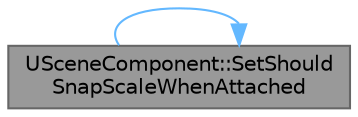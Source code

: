 digraph "USceneComponent::SetShouldSnapScaleWhenAttached"
{
 // INTERACTIVE_SVG=YES
 // LATEX_PDF_SIZE
  bgcolor="transparent";
  edge [fontname=Helvetica,fontsize=10,labelfontname=Helvetica,labelfontsize=10];
  node [fontname=Helvetica,fontsize=10,shape=box,height=0.2,width=0.4];
  rankdir="RL";
  Node1 [id="Node000001",label="USceneComponent::SetShould\lSnapScaleWhenAttached",height=0.2,width=0.4,color="gray40", fillcolor="grey60", style="filled", fontcolor="black",tooltip="Sets bShouldSnapScaleWhenAttached, push model aware."];
  Node1 -> Node1 [id="edge1_Node000001_Node000001",dir="back",color="steelblue1",style="solid",tooltip=" "];
}
